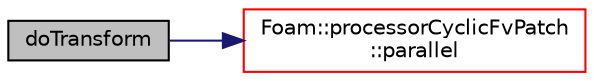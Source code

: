 digraph "doTransform"
{
  bgcolor="transparent";
  edge [fontname="Helvetica",fontsize="10",labelfontname="Helvetica",labelfontsize="10"];
  node [fontname="Helvetica",fontsize="10",shape=record];
  rankdir="LR";
  Node127 [label="doTransform",height=0.2,width=0.4,color="black", fillcolor="grey75", style="filled", fontcolor="black"];
  Node127 -> Node128 [color="midnightblue",fontsize="10",style="solid",fontname="Helvetica"];
  Node128 [label="Foam::processorCyclicFvPatch\l::parallel",height=0.2,width=0.4,color="red",URL="$a23653.html#a6f2ad23016ecf05385032d2ea2fea27d",tooltip="Are the cyclic planes parallel. "];
}
